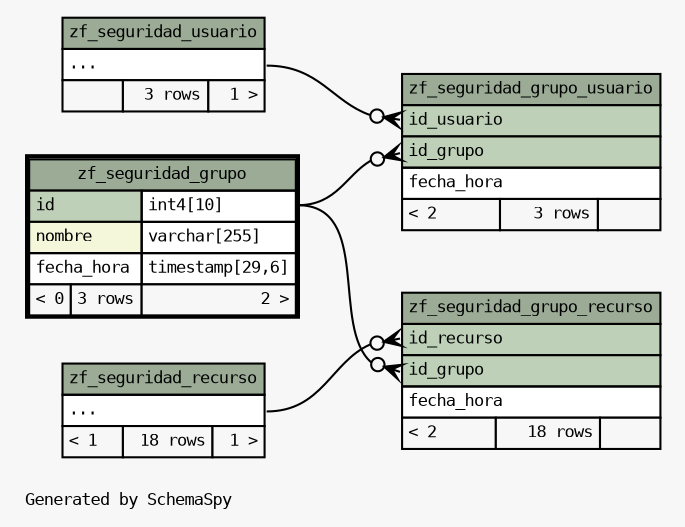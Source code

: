 // dot 2.26.3 on Linux 3.11.10.10-canaima+
// SchemaSpy rev 590
digraph "twoDegreesRelationshipsDiagram" {
  graph [
    rankdir="RL"
    bgcolor="#f7f7f7"
    label="\nGenerated by SchemaSpy"
    labeljust="l"
    nodesep="0.18"
    ranksep="0.46"
    fontname="monospace"
    fontsize="8"
  ];
  node [
    fontname="monospace"
    fontsize="8"
    shape="plaintext"
  ];
  edge [
    arrowsize="0.8"
  ];
  "zf_seguridad_grupo_recurso":"id_grupo":w -> "zf_seguridad_grupo":"id.type":e [arrowhead=none dir=back arrowtail=crowodot];
  "zf_seguridad_grupo_recurso":"id_recurso":w -> "zf_seguridad_recurso":"elipses":e [arrowhead=none dir=back arrowtail=crowodot];
  "zf_seguridad_grupo_usuario":"id_grupo":w -> "zf_seguridad_grupo":"id.type":e [arrowhead=none dir=back arrowtail=crowodot];
  "zf_seguridad_grupo_usuario":"id_usuario":w -> "zf_seguridad_usuario":"elipses":e [arrowhead=none dir=back arrowtail=crowodot];
  "zf_seguridad_grupo" [
    label=<
    <TABLE BORDER="2" CELLBORDER="1" CELLSPACING="0" BGCOLOR="#ffffff">
      <TR><TD COLSPAN="3" BGCOLOR="#9bab96" ALIGN="CENTER">zf_seguridad_grupo</TD></TR>
      <TR><TD PORT="id" COLSPAN="2" BGCOLOR="#bed1b8" ALIGN="LEFT">id</TD><TD PORT="id.type" ALIGN="LEFT">int4[10]</TD></TR>
      <TR><TD PORT="nombre" COLSPAN="2" BGCOLOR="#f4f7da" ALIGN="LEFT">nombre</TD><TD PORT="nombre.type" ALIGN="LEFT">varchar[255]</TD></TR>
      <TR><TD PORT="fecha_hora" COLSPAN="2" ALIGN="LEFT">fecha_hora</TD><TD PORT="fecha_hora.type" ALIGN="LEFT">timestamp[29,6]</TD></TR>
      <TR><TD ALIGN="LEFT" BGCOLOR="#f7f7f7">&lt; 0</TD><TD ALIGN="RIGHT" BGCOLOR="#f7f7f7">3 rows</TD><TD ALIGN="RIGHT" BGCOLOR="#f7f7f7">2 &gt;</TD></TR>
    </TABLE>>
    URL="zf_seguridad_grupo.html"
    tooltip="zf_seguridad_grupo"
  ];
  "zf_seguridad_grupo_recurso" [
    label=<
    <TABLE BORDER="0" CELLBORDER="1" CELLSPACING="0" BGCOLOR="#ffffff">
      <TR><TD COLSPAN="3" BGCOLOR="#9bab96" ALIGN="CENTER">zf_seguridad_grupo_recurso</TD></TR>
      <TR><TD PORT="id_recurso" COLSPAN="3" BGCOLOR="#bed1b8" ALIGN="LEFT">id_recurso</TD></TR>
      <TR><TD PORT="id_grupo" COLSPAN="3" BGCOLOR="#bed1b8" ALIGN="LEFT">id_grupo</TD></TR>
      <TR><TD PORT="fecha_hora" COLSPAN="3" ALIGN="LEFT">fecha_hora</TD></TR>
      <TR><TD ALIGN="LEFT" BGCOLOR="#f7f7f7">&lt; 2</TD><TD ALIGN="RIGHT" BGCOLOR="#f7f7f7">18 rows</TD><TD ALIGN="RIGHT" BGCOLOR="#f7f7f7">  </TD></TR>
    </TABLE>>
    URL="zf_seguridad_grupo_recurso.html"
    tooltip="zf_seguridad_grupo_recurso"
  ];
  "zf_seguridad_grupo_usuario" [
    label=<
    <TABLE BORDER="0" CELLBORDER="1" CELLSPACING="0" BGCOLOR="#ffffff">
      <TR><TD COLSPAN="3" BGCOLOR="#9bab96" ALIGN="CENTER">zf_seguridad_grupo_usuario</TD></TR>
      <TR><TD PORT="id_usuario" COLSPAN="3" BGCOLOR="#bed1b8" ALIGN="LEFT">id_usuario</TD></TR>
      <TR><TD PORT="id_grupo" COLSPAN="3" BGCOLOR="#bed1b8" ALIGN="LEFT">id_grupo</TD></TR>
      <TR><TD PORT="fecha_hora" COLSPAN="3" ALIGN="LEFT">fecha_hora</TD></TR>
      <TR><TD ALIGN="LEFT" BGCOLOR="#f7f7f7">&lt; 2</TD><TD ALIGN="RIGHT" BGCOLOR="#f7f7f7">3 rows</TD><TD ALIGN="RIGHT" BGCOLOR="#f7f7f7">  </TD></TR>
    </TABLE>>
    URL="zf_seguridad_grupo_usuario.html"
    tooltip="zf_seguridad_grupo_usuario"
  ];
  "zf_seguridad_recurso" [
    label=<
    <TABLE BORDER="0" CELLBORDER="1" CELLSPACING="0" BGCOLOR="#ffffff">
      <TR><TD COLSPAN="3" BGCOLOR="#9bab96" ALIGN="CENTER">zf_seguridad_recurso</TD></TR>
      <TR><TD PORT="elipses" COLSPAN="3" ALIGN="LEFT">...</TD></TR>
      <TR><TD ALIGN="LEFT" BGCOLOR="#f7f7f7">&lt; 1</TD><TD ALIGN="RIGHT" BGCOLOR="#f7f7f7">18 rows</TD><TD ALIGN="RIGHT" BGCOLOR="#f7f7f7">1 &gt;</TD></TR>
    </TABLE>>
    URL="zf_seguridad_recurso.html"
    tooltip="zf_seguridad_recurso"
  ];
  "zf_seguridad_usuario" [
    label=<
    <TABLE BORDER="0" CELLBORDER="1" CELLSPACING="0" BGCOLOR="#ffffff">
      <TR><TD COLSPAN="3" BGCOLOR="#9bab96" ALIGN="CENTER">zf_seguridad_usuario</TD></TR>
      <TR><TD PORT="elipses" COLSPAN="3" ALIGN="LEFT">...</TD></TR>
      <TR><TD ALIGN="LEFT" BGCOLOR="#f7f7f7">  </TD><TD ALIGN="RIGHT" BGCOLOR="#f7f7f7">3 rows</TD><TD ALIGN="RIGHT" BGCOLOR="#f7f7f7">1 &gt;</TD></TR>
    </TABLE>>
    URL="zf_seguridad_usuario.html"
    tooltip="zf_seguridad_usuario"
  ];
}

